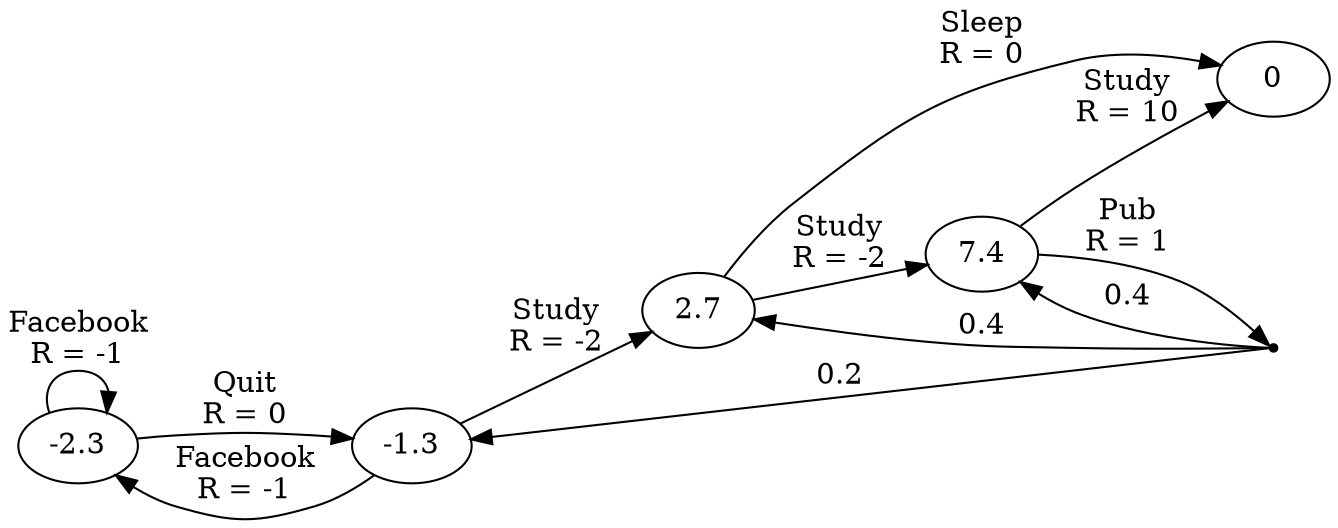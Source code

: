digraph G {

    rankdir = LR

    n1 [label=-2.3]
    n2 [label=-1.3]
    n3 [label=2.7]
    n4 [label=0]
    n5 [label=7.4]

    j1 [shape=point]

    n1 -> n2 [label="Quit\nR = 0"]
    n2 -> n1 [label="Facebook\nR = -1"]
    n1 -> n1 [label="Facebook\nR = -1"]
    n2 -> n3 [label="Study\nR = -2"]
    n3 -> n4 [label="Sleep\nR = 0"]
    n3 -> n5 [label="Study\nR = -2"]
    n5 -> n4 [label="Study\nR = 10"]

    j1 -> n3 [label="0.4"]
    j1 -> n2 [label="0.2"]
    j1 -> n5 [label="0.4"]
    n5 -> j1 [label="Pub\nR = 1"]


}
